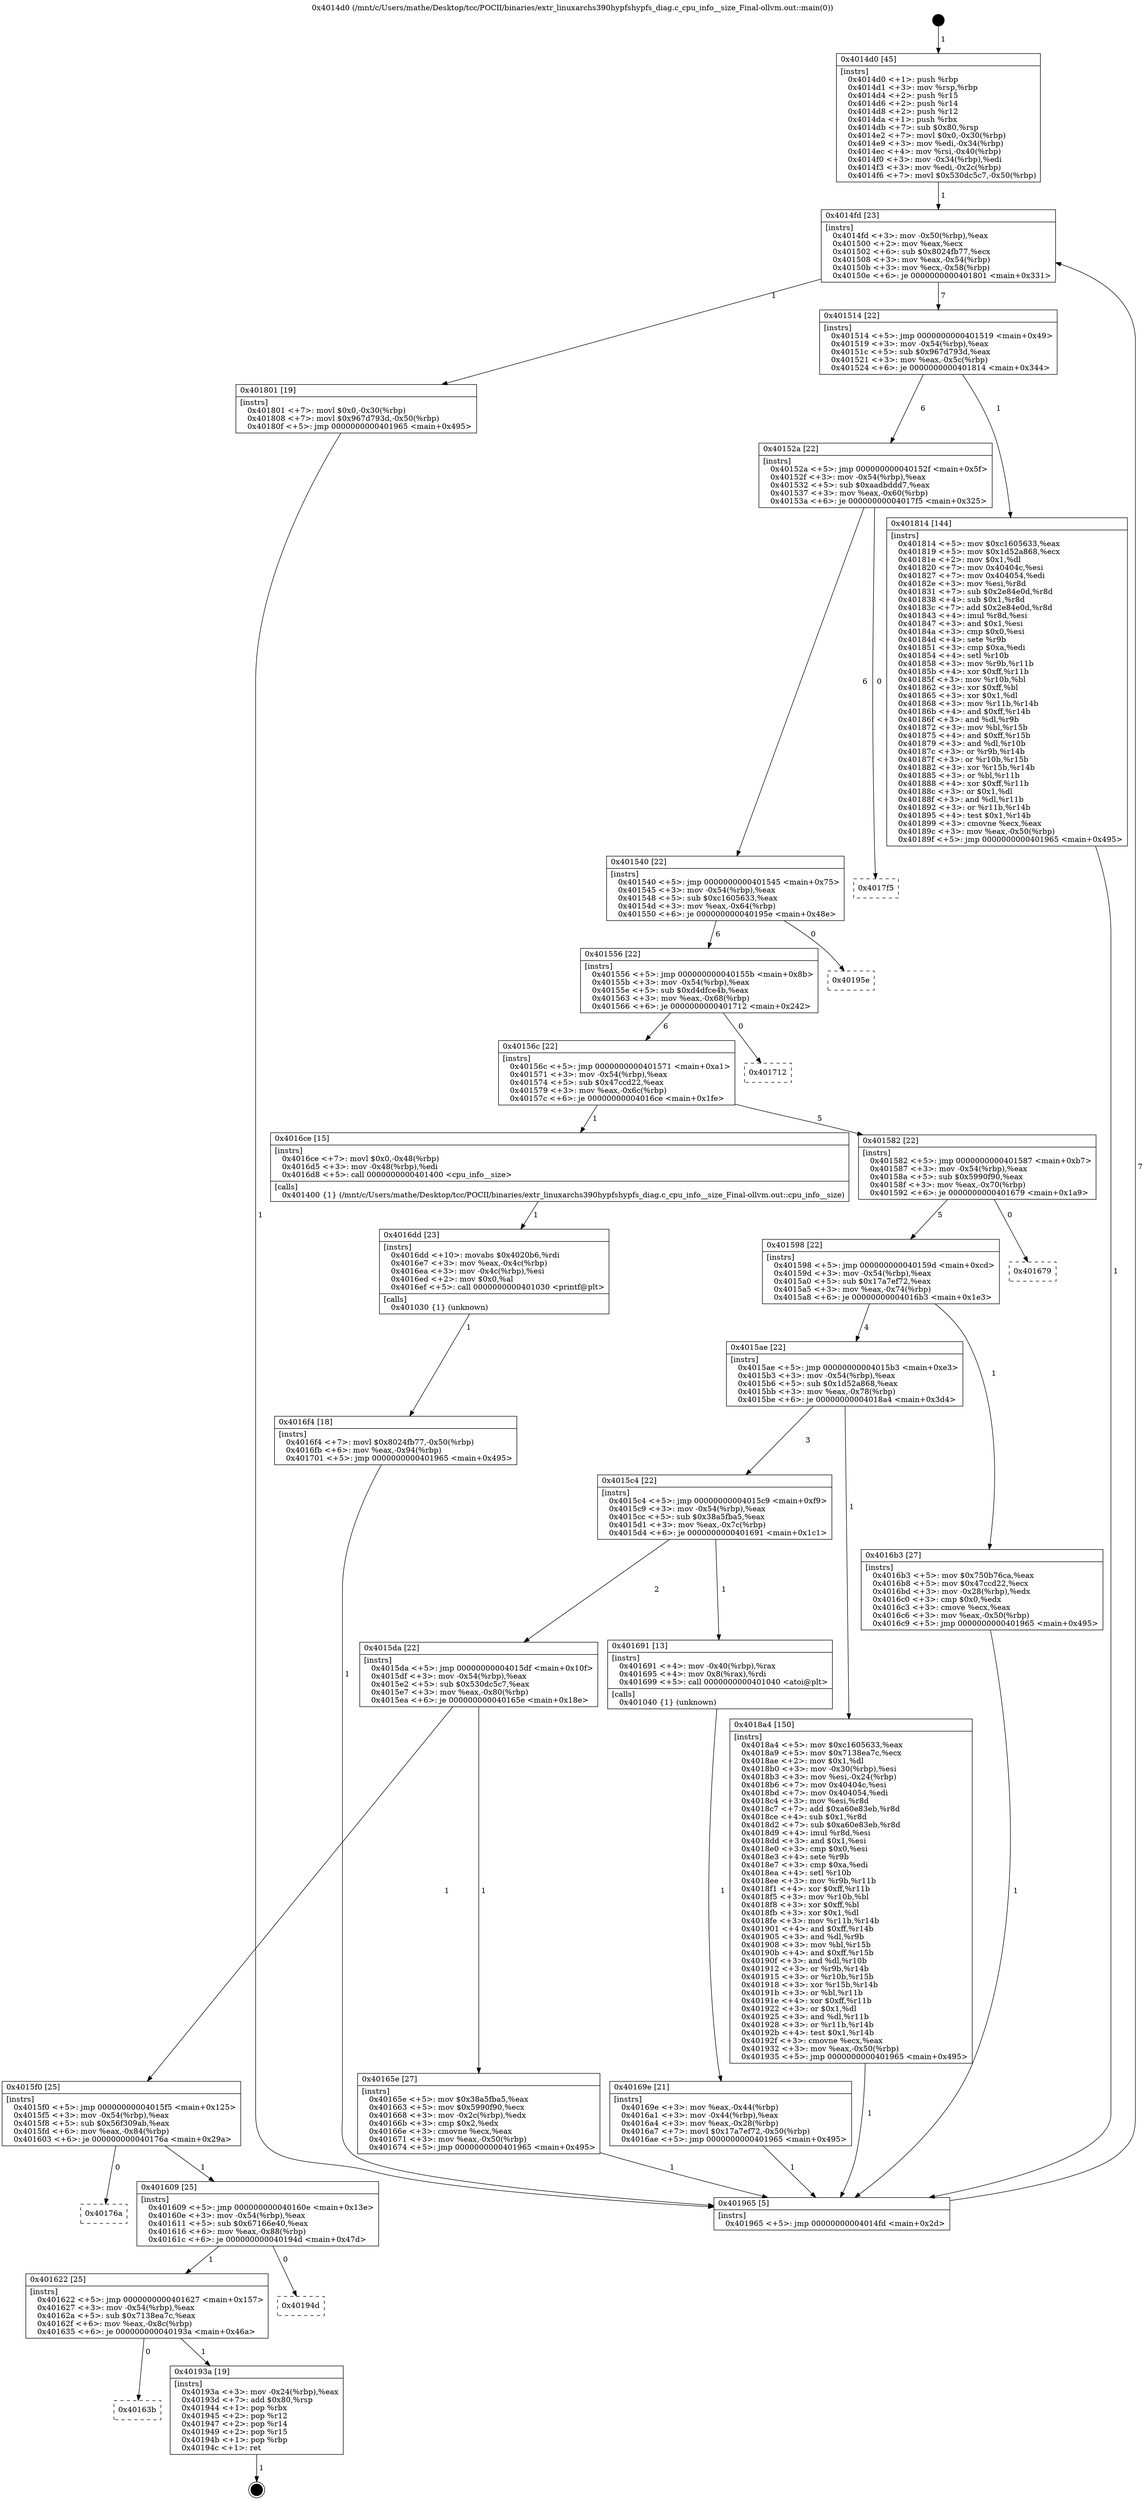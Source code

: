 digraph "0x4014d0" {
  label = "0x4014d0 (/mnt/c/Users/mathe/Desktop/tcc/POCII/binaries/extr_linuxarchs390hypfshypfs_diag.c_cpu_info__size_Final-ollvm.out::main(0))"
  labelloc = "t"
  node[shape=record]

  Entry [label="",width=0.3,height=0.3,shape=circle,fillcolor=black,style=filled]
  "0x4014fd" [label="{
     0x4014fd [23]\l
     | [instrs]\l
     &nbsp;&nbsp;0x4014fd \<+3\>: mov -0x50(%rbp),%eax\l
     &nbsp;&nbsp;0x401500 \<+2\>: mov %eax,%ecx\l
     &nbsp;&nbsp;0x401502 \<+6\>: sub $0x8024fb77,%ecx\l
     &nbsp;&nbsp;0x401508 \<+3\>: mov %eax,-0x54(%rbp)\l
     &nbsp;&nbsp;0x40150b \<+3\>: mov %ecx,-0x58(%rbp)\l
     &nbsp;&nbsp;0x40150e \<+6\>: je 0000000000401801 \<main+0x331\>\l
  }"]
  "0x401801" [label="{
     0x401801 [19]\l
     | [instrs]\l
     &nbsp;&nbsp;0x401801 \<+7\>: movl $0x0,-0x30(%rbp)\l
     &nbsp;&nbsp;0x401808 \<+7\>: movl $0x967d793d,-0x50(%rbp)\l
     &nbsp;&nbsp;0x40180f \<+5\>: jmp 0000000000401965 \<main+0x495\>\l
  }"]
  "0x401514" [label="{
     0x401514 [22]\l
     | [instrs]\l
     &nbsp;&nbsp;0x401514 \<+5\>: jmp 0000000000401519 \<main+0x49\>\l
     &nbsp;&nbsp;0x401519 \<+3\>: mov -0x54(%rbp),%eax\l
     &nbsp;&nbsp;0x40151c \<+5\>: sub $0x967d793d,%eax\l
     &nbsp;&nbsp;0x401521 \<+3\>: mov %eax,-0x5c(%rbp)\l
     &nbsp;&nbsp;0x401524 \<+6\>: je 0000000000401814 \<main+0x344\>\l
  }"]
  Exit [label="",width=0.3,height=0.3,shape=circle,fillcolor=black,style=filled,peripheries=2]
  "0x401814" [label="{
     0x401814 [144]\l
     | [instrs]\l
     &nbsp;&nbsp;0x401814 \<+5\>: mov $0xc1605633,%eax\l
     &nbsp;&nbsp;0x401819 \<+5\>: mov $0x1d52a868,%ecx\l
     &nbsp;&nbsp;0x40181e \<+2\>: mov $0x1,%dl\l
     &nbsp;&nbsp;0x401820 \<+7\>: mov 0x40404c,%esi\l
     &nbsp;&nbsp;0x401827 \<+7\>: mov 0x404054,%edi\l
     &nbsp;&nbsp;0x40182e \<+3\>: mov %esi,%r8d\l
     &nbsp;&nbsp;0x401831 \<+7\>: sub $0x2e84e0d,%r8d\l
     &nbsp;&nbsp;0x401838 \<+4\>: sub $0x1,%r8d\l
     &nbsp;&nbsp;0x40183c \<+7\>: add $0x2e84e0d,%r8d\l
     &nbsp;&nbsp;0x401843 \<+4\>: imul %r8d,%esi\l
     &nbsp;&nbsp;0x401847 \<+3\>: and $0x1,%esi\l
     &nbsp;&nbsp;0x40184a \<+3\>: cmp $0x0,%esi\l
     &nbsp;&nbsp;0x40184d \<+4\>: sete %r9b\l
     &nbsp;&nbsp;0x401851 \<+3\>: cmp $0xa,%edi\l
     &nbsp;&nbsp;0x401854 \<+4\>: setl %r10b\l
     &nbsp;&nbsp;0x401858 \<+3\>: mov %r9b,%r11b\l
     &nbsp;&nbsp;0x40185b \<+4\>: xor $0xff,%r11b\l
     &nbsp;&nbsp;0x40185f \<+3\>: mov %r10b,%bl\l
     &nbsp;&nbsp;0x401862 \<+3\>: xor $0xff,%bl\l
     &nbsp;&nbsp;0x401865 \<+3\>: xor $0x1,%dl\l
     &nbsp;&nbsp;0x401868 \<+3\>: mov %r11b,%r14b\l
     &nbsp;&nbsp;0x40186b \<+4\>: and $0xff,%r14b\l
     &nbsp;&nbsp;0x40186f \<+3\>: and %dl,%r9b\l
     &nbsp;&nbsp;0x401872 \<+3\>: mov %bl,%r15b\l
     &nbsp;&nbsp;0x401875 \<+4\>: and $0xff,%r15b\l
     &nbsp;&nbsp;0x401879 \<+3\>: and %dl,%r10b\l
     &nbsp;&nbsp;0x40187c \<+3\>: or %r9b,%r14b\l
     &nbsp;&nbsp;0x40187f \<+3\>: or %r10b,%r15b\l
     &nbsp;&nbsp;0x401882 \<+3\>: xor %r15b,%r14b\l
     &nbsp;&nbsp;0x401885 \<+3\>: or %bl,%r11b\l
     &nbsp;&nbsp;0x401888 \<+4\>: xor $0xff,%r11b\l
     &nbsp;&nbsp;0x40188c \<+3\>: or $0x1,%dl\l
     &nbsp;&nbsp;0x40188f \<+3\>: and %dl,%r11b\l
     &nbsp;&nbsp;0x401892 \<+3\>: or %r11b,%r14b\l
     &nbsp;&nbsp;0x401895 \<+4\>: test $0x1,%r14b\l
     &nbsp;&nbsp;0x401899 \<+3\>: cmovne %ecx,%eax\l
     &nbsp;&nbsp;0x40189c \<+3\>: mov %eax,-0x50(%rbp)\l
     &nbsp;&nbsp;0x40189f \<+5\>: jmp 0000000000401965 \<main+0x495\>\l
  }"]
  "0x40152a" [label="{
     0x40152a [22]\l
     | [instrs]\l
     &nbsp;&nbsp;0x40152a \<+5\>: jmp 000000000040152f \<main+0x5f\>\l
     &nbsp;&nbsp;0x40152f \<+3\>: mov -0x54(%rbp),%eax\l
     &nbsp;&nbsp;0x401532 \<+5\>: sub $0xaadbddd7,%eax\l
     &nbsp;&nbsp;0x401537 \<+3\>: mov %eax,-0x60(%rbp)\l
     &nbsp;&nbsp;0x40153a \<+6\>: je 00000000004017f5 \<main+0x325\>\l
  }"]
  "0x40163b" [label="{
     0x40163b\l
  }", style=dashed]
  "0x4017f5" [label="{
     0x4017f5\l
  }", style=dashed]
  "0x401540" [label="{
     0x401540 [22]\l
     | [instrs]\l
     &nbsp;&nbsp;0x401540 \<+5\>: jmp 0000000000401545 \<main+0x75\>\l
     &nbsp;&nbsp;0x401545 \<+3\>: mov -0x54(%rbp),%eax\l
     &nbsp;&nbsp;0x401548 \<+5\>: sub $0xc1605633,%eax\l
     &nbsp;&nbsp;0x40154d \<+3\>: mov %eax,-0x64(%rbp)\l
     &nbsp;&nbsp;0x401550 \<+6\>: je 000000000040195e \<main+0x48e\>\l
  }"]
  "0x40193a" [label="{
     0x40193a [19]\l
     | [instrs]\l
     &nbsp;&nbsp;0x40193a \<+3\>: mov -0x24(%rbp),%eax\l
     &nbsp;&nbsp;0x40193d \<+7\>: add $0x80,%rsp\l
     &nbsp;&nbsp;0x401944 \<+1\>: pop %rbx\l
     &nbsp;&nbsp;0x401945 \<+2\>: pop %r12\l
     &nbsp;&nbsp;0x401947 \<+2\>: pop %r14\l
     &nbsp;&nbsp;0x401949 \<+2\>: pop %r15\l
     &nbsp;&nbsp;0x40194b \<+1\>: pop %rbp\l
     &nbsp;&nbsp;0x40194c \<+1\>: ret\l
  }"]
  "0x40195e" [label="{
     0x40195e\l
  }", style=dashed]
  "0x401556" [label="{
     0x401556 [22]\l
     | [instrs]\l
     &nbsp;&nbsp;0x401556 \<+5\>: jmp 000000000040155b \<main+0x8b\>\l
     &nbsp;&nbsp;0x40155b \<+3\>: mov -0x54(%rbp),%eax\l
     &nbsp;&nbsp;0x40155e \<+5\>: sub $0xd4dfce4b,%eax\l
     &nbsp;&nbsp;0x401563 \<+3\>: mov %eax,-0x68(%rbp)\l
     &nbsp;&nbsp;0x401566 \<+6\>: je 0000000000401712 \<main+0x242\>\l
  }"]
  "0x401622" [label="{
     0x401622 [25]\l
     | [instrs]\l
     &nbsp;&nbsp;0x401622 \<+5\>: jmp 0000000000401627 \<main+0x157\>\l
     &nbsp;&nbsp;0x401627 \<+3\>: mov -0x54(%rbp),%eax\l
     &nbsp;&nbsp;0x40162a \<+5\>: sub $0x7138ea7c,%eax\l
     &nbsp;&nbsp;0x40162f \<+6\>: mov %eax,-0x8c(%rbp)\l
     &nbsp;&nbsp;0x401635 \<+6\>: je 000000000040193a \<main+0x46a\>\l
  }"]
  "0x401712" [label="{
     0x401712\l
  }", style=dashed]
  "0x40156c" [label="{
     0x40156c [22]\l
     | [instrs]\l
     &nbsp;&nbsp;0x40156c \<+5\>: jmp 0000000000401571 \<main+0xa1\>\l
     &nbsp;&nbsp;0x401571 \<+3\>: mov -0x54(%rbp),%eax\l
     &nbsp;&nbsp;0x401574 \<+5\>: sub $0x47ccd22,%eax\l
     &nbsp;&nbsp;0x401579 \<+3\>: mov %eax,-0x6c(%rbp)\l
     &nbsp;&nbsp;0x40157c \<+6\>: je 00000000004016ce \<main+0x1fe\>\l
  }"]
  "0x40194d" [label="{
     0x40194d\l
  }", style=dashed]
  "0x4016ce" [label="{
     0x4016ce [15]\l
     | [instrs]\l
     &nbsp;&nbsp;0x4016ce \<+7\>: movl $0x0,-0x48(%rbp)\l
     &nbsp;&nbsp;0x4016d5 \<+3\>: mov -0x48(%rbp),%edi\l
     &nbsp;&nbsp;0x4016d8 \<+5\>: call 0000000000401400 \<cpu_info__size\>\l
     | [calls]\l
     &nbsp;&nbsp;0x401400 \{1\} (/mnt/c/Users/mathe/Desktop/tcc/POCII/binaries/extr_linuxarchs390hypfshypfs_diag.c_cpu_info__size_Final-ollvm.out::cpu_info__size)\l
  }"]
  "0x401582" [label="{
     0x401582 [22]\l
     | [instrs]\l
     &nbsp;&nbsp;0x401582 \<+5\>: jmp 0000000000401587 \<main+0xb7\>\l
     &nbsp;&nbsp;0x401587 \<+3\>: mov -0x54(%rbp),%eax\l
     &nbsp;&nbsp;0x40158a \<+5\>: sub $0x5990f90,%eax\l
     &nbsp;&nbsp;0x40158f \<+3\>: mov %eax,-0x70(%rbp)\l
     &nbsp;&nbsp;0x401592 \<+6\>: je 0000000000401679 \<main+0x1a9\>\l
  }"]
  "0x401609" [label="{
     0x401609 [25]\l
     | [instrs]\l
     &nbsp;&nbsp;0x401609 \<+5\>: jmp 000000000040160e \<main+0x13e\>\l
     &nbsp;&nbsp;0x40160e \<+3\>: mov -0x54(%rbp),%eax\l
     &nbsp;&nbsp;0x401611 \<+5\>: sub $0x67166e40,%eax\l
     &nbsp;&nbsp;0x401616 \<+6\>: mov %eax,-0x88(%rbp)\l
     &nbsp;&nbsp;0x40161c \<+6\>: je 000000000040194d \<main+0x47d\>\l
  }"]
  "0x401679" [label="{
     0x401679\l
  }", style=dashed]
  "0x401598" [label="{
     0x401598 [22]\l
     | [instrs]\l
     &nbsp;&nbsp;0x401598 \<+5\>: jmp 000000000040159d \<main+0xcd\>\l
     &nbsp;&nbsp;0x40159d \<+3\>: mov -0x54(%rbp),%eax\l
     &nbsp;&nbsp;0x4015a0 \<+5\>: sub $0x17a7ef72,%eax\l
     &nbsp;&nbsp;0x4015a5 \<+3\>: mov %eax,-0x74(%rbp)\l
     &nbsp;&nbsp;0x4015a8 \<+6\>: je 00000000004016b3 \<main+0x1e3\>\l
  }"]
  "0x40176a" [label="{
     0x40176a\l
  }", style=dashed]
  "0x4016b3" [label="{
     0x4016b3 [27]\l
     | [instrs]\l
     &nbsp;&nbsp;0x4016b3 \<+5\>: mov $0x750b76ca,%eax\l
     &nbsp;&nbsp;0x4016b8 \<+5\>: mov $0x47ccd22,%ecx\l
     &nbsp;&nbsp;0x4016bd \<+3\>: mov -0x28(%rbp),%edx\l
     &nbsp;&nbsp;0x4016c0 \<+3\>: cmp $0x0,%edx\l
     &nbsp;&nbsp;0x4016c3 \<+3\>: cmove %ecx,%eax\l
     &nbsp;&nbsp;0x4016c6 \<+3\>: mov %eax,-0x50(%rbp)\l
     &nbsp;&nbsp;0x4016c9 \<+5\>: jmp 0000000000401965 \<main+0x495\>\l
  }"]
  "0x4015ae" [label="{
     0x4015ae [22]\l
     | [instrs]\l
     &nbsp;&nbsp;0x4015ae \<+5\>: jmp 00000000004015b3 \<main+0xe3\>\l
     &nbsp;&nbsp;0x4015b3 \<+3\>: mov -0x54(%rbp),%eax\l
     &nbsp;&nbsp;0x4015b6 \<+5\>: sub $0x1d52a868,%eax\l
     &nbsp;&nbsp;0x4015bb \<+3\>: mov %eax,-0x78(%rbp)\l
     &nbsp;&nbsp;0x4015be \<+6\>: je 00000000004018a4 \<main+0x3d4\>\l
  }"]
  "0x4016f4" [label="{
     0x4016f4 [18]\l
     | [instrs]\l
     &nbsp;&nbsp;0x4016f4 \<+7\>: movl $0x8024fb77,-0x50(%rbp)\l
     &nbsp;&nbsp;0x4016fb \<+6\>: mov %eax,-0x94(%rbp)\l
     &nbsp;&nbsp;0x401701 \<+5\>: jmp 0000000000401965 \<main+0x495\>\l
  }"]
  "0x4018a4" [label="{
     0x4018a4 [150]\l
     | [instrs]\l
     &nbsp;&nbsp;0x4018a4 \<+5\>: mov $0xc1605633,%eax\l
     &nbsp;&nbsp;0x4018a9 \<+5\>: mov $0x7138ea7c,%ecx\l
     &nbsp;&nbsp;0x4018ae \<+2\>: mov $0x1,%dl\l
     &nbsp;&nbsp;0x4018b0 \<+3\>: mov -0x30(%rbp),%esi\l
     &nbsp;&nbsp;0x4018b3 \<+3\>: mov %esi,-0x24(%rbp)\l
     &nbsp;&nbsp;0x4018b6 \<+7\>: mov 0x40404c,%esi\l
     &nbsp;&nbsp;0x4018bd \<+7\>: mov 0x404054,%edi\l
     &nbsp;&nbsp;0x4018c4 \<+3\>: mov %esi,%r8d\l
     &nbsp;&nbsp;0x4018c7 \<+7\>: add $0xa60e83eb,%r8d\l
     &nbsp;&nbsp;0x4018ce \<+4\>: sub $0x1,%r8d\l
     &nbsp;&nbsp;0x4018d2 \<+7\>: sub $0xa60e83eb,%r8d\l
     &nbsp;&nbsp;0x4018d9 \<+4\>: imul %r8d,%esi\l
     &nbsp;&nbsp;0x4018dd \<+3\>: and $0x1,%esi\l
     &nbsp;&nbsp;0x4018e0 \<+3\>: cmp $0x0,%esi\l
     &nbsp;&nbsp;0x4018e3 \<+4\>: sete %r9b\l
     &nbsp;&nbsp;0x4018e7 \<+3\>: cmp $0xa,%edi\l
     &nbsp;&nbsp;0x4018ea \<+4\>: setl %r10b\l
     &nbsp;&nbsp;0x4018ee \<+3\>: mov %r9b,%r11b\l
     &nbsp;&nbsp;0x4018f1 \<+4\>: xor $0xff,%r11b\l
     &nbsp;&nbsp;0x4018f5 \<+3\>: mov %r10b,%bl\l
     &nbsp;&nbsp;0x4018f8 \<+3\>: xor $0xff,%bl\l
     &nbsp;&nbsp;0x4018fb \<+3\>: xor $0x1,%dl\l
     &nbsp;&nbsp;0x4018fe \<+3\>: mov %r11b,%r14b\l
     &nbsp;&nbsp;0x401901 \<+4\>: and $0xff,%r14b\l
     &nbsp;&nbsp;0x401905 \<+3\>: and %dl,%r9b\l
     &nbsp;&nbsp;0x401908 \<+3\>: mov %bl,%r15b\l
     &nbsp;&nbsp;0x40190b \<+4\>: and $0xff,%r15b\l
     &nbsp;&nbsp;0x40190f \<+3\>: and %dl,%r10b\l
     &nbsp;&nbsp;0x401912 \<+3\>: or %r9b,%r14b\l
     &nbsp;&nbsp;0x401915 \<+3\>: or %r10b,%r15b\l
     &nbsp;&nbsp;0x401918 \<+3\>: xor %r15b,%r14b\l
     &nbsp;&nbsp;0x40191b \<+3\>: or %bl,%r11b\l
     &nbsp;&nbsp;0x40191e \<+4\>: xor $0xff,%r11b\l
     &nbsp;&nbsp;0x401922 \<+3\>: or $0x1,%dl\l
     &nbsp;&nbsp;0x401925 \<+3\>: and %dl,%r11b\l
     &nbsp;&nbsp;0x401928 \<+3\>: or %r11b,%r14b\l
     &nbsp;&nbsp;0x40192b \<+4\>: test $0x1,%r14b\l
     &nbsp;&nbsp;0x40192f \<+3\>: cmovne %ecx,%eax\l
     &nbsp;&nbsp;0x401932 \<+3\>: mov %eax,-0x50(%rbp)\l
     &nbsp;&nbsp;0x401935 \<+5\>: jmp 0000000000401965 \<main+0x495\>\l
  }"]
  "0x4015c4" [label="{
     0x4015c4 [22]\l
     | [instrs]\l
     &nbsp;&nbsp;0x4015c4 \<+5\>: jmp 00000000004015c9 \<main+0xf9\>\l
     &nbsp;&nbsp;0x4015c9 \<+3\>: mov -0x54(%rbp),%eax\l
     &nbsp;&nbsp;0x4015cc \<+5\>: sub $0x38a5fba5,%eax\l
     &nbsp;&nbsp;0x4015d1 \<+3\>: mov %eax,-0x7c(%rbp)\l
     &nbsp;&nbsp;0x4015d4 \<+6\>: je 0000000000401691 \<main+0x1c1\>\l
  }"]
  "0x4016dd" [label="{
     0x4016dd [23]\l
     | [instrs]\l
     &nbsp;&nbsp;0x4016dd \<+10\>: movabs $0x4020b6,%rdi\l
     &nbsp;&nbsp;0x4016e7 \<+3\>: mov %eax,-0x4c(%rbp)\l
     &nbsp;&nbsp;0x4016ea \<+3\>: mov -0x4c(%rbp),%esi\l
     &nbsp;&nbsp;0x4016ed \<+2\>: mov $0x0,%al\l
     &nbsp;&nbsp;0x4016ef \<+5\>: call 0000000000401030 \<printf@plt\>\l
     | [calls]\l
     &nbsp;&nbsp;0x401030 \{1\} (unknown)\l
  }"]
  "0x401691" [label="{
     0x401691 [13]\l
     | [instrs]\l
     &nbsp;&nbsp;0x401691 \<+4\>: mov -0x40(%rbp),%rax\l
     &nbsp;&nbsp;0x401695 \<+4\>: mov 0x8(%rax),%rdi\l
     &nbsp;&nbsp;0x401699 \<+5\>: call 0000000000401040 \<atoi@plt\>\l
     | [calls]\l
     &nbsp;&nbsp;0x401040 \{1\} (unknown)\l
  }"]
  "0x4015da" [label="{
     0x4015da [22]\l
     | [instrs]\l
     &nbsp;&nbsp;0x4015da \<+5\>: jmp 00000000004015df \<main+0x10f\>\l
     &nbsp;&nbsp;0x4015df \<+3\>: mov -0x54(%rbp),%eax\l
     &nbsp;&nbsp;0x4015e2 \<+5\>: sub $0x530dc5c7,%eax\l
     &nbsp;&nbsp;0x4015e7 \<+3\>: mov %eax,-0x80(%rbp)\l
     &nbsp;&nbsp;0x4015ea \<+6\>: je 000000000040165e \<main+0x18e\>\l
  }"]
  "0x40169e" [label="{
     0x40169e [21]\l
     | [instrs]\l
     &nbsp;&nbsp;0x40169e \<+3\>: mov %eax,-0x44(%rbp)\l
     &nbsp;&nbsp;0x4016a1 \<+3\>: mov -0x44(%rbp),%eax\l
     &nbsp;&nbsp;0x4016a4 \<+3\>: mov %eax,-0x28(%rbp)\l
     &nbsp;&nbsp;0x4016a7 \<+7\>: movl $0x17a7ef72,-0x50(%rbp)\l
     &nbsp;&nbsp;0x4016ae \<+5\>: jmp 0000000000401965 \<main+0x495\>\l
  }"]
  "0x40165e" [label="{
     0x40165e [27]\l
     | [instrs]\l
     &nbsp;&nbsp;0x40165e \<+5\>: mov $0x38a5fba5,%eax\l
     &nbsp;&nbsp;0x401663 \<+5\>: mov $0x5990f90,%ecx\l
     &nbsp;&nbsp;0x401668 \<+3\>: mov -0x2c(%rbp),%edx\l
     &nbsp;&nbsp;0x40166b \<+3\>: cmp $0x2,%edx\l
     &nbsp;&nbsp;0x40166e \<+3\>: cmovne %ecx,%eax\l
     &nbsp;&nbsp;0x401671 \<+3\>: mov %eax,-0x50(%rbp)\l
     &nbsp;&nbsp;0x401674 \<+5\>: jmp 0000000000401965 \<main+0x495\>\l
  }"]
  "0x4015f0" [label="{
     0x4015f0 [25]\l
     | [instrs]\l
     &nbsp;&nbsp;0x4015f0 \<+5\>: jmp 00000000004015f5 \<main+0x125\>\l
     &nbsp;&nbsp;0x4015f5 \<+3\>: mov -0x54(%rbp),%eax\l
     &nbsp;&nbsp;0x4015f8 \<+5\>: sub $0x56f309ab,%eax\l
     &nbsp;&nbsp;0x4015fd \<+6\>: mov %eax,-0x84(%rbp)\l
     &nbsp;&nbsp;0x401603 \<+6\>: je 000000000040176a \<main+0x29a\>\l
  }"]
  "0x401965" [label="{
     0x401965 [5]\l
     | [instrs]\l
     &nbsp;&nbsp;0x401965 \<+5\>: jmp 00000000004014fd \<main+0x2d\>\l
  }"]
  "0x4014d0" [label="{
     0x4014d0 [45]\l
     | [instrs]\l
     &nbsp;&nbsp;0x4014d0 \<+1\>: push %rbp\l
     &nbsp;&nbsp;0x4014d1 \<+3\>: mov %rsp,%rbp\l
     &nbsp;&nbsp;0x4014d4 \<+2\>: push %r15\l
     &nbsp;&nbsp;0x4014d6 \<+2\>: push %r14\l
     &nbsp;&nbsp;0x4014d8 \<+2\>: push %r12\l
     &nbsp;&nbsp;0x4014da \<+1\>: push %rbx\l
     &nbsp;&nbsp;0x4014db \<+7\>: sub $0x80,%rsp\l
     &nbsp;&nbsp;0x4014e2 \<+7\>: movl $0x0,-0x30(%rbp)\l
     &nbsp;&nbsp;0x4014e9 \<+3\>: mov %edi,-0x34(%rbp)\l
     &nbsp;&nbsp;0x4014ec \<+4\>: mov %rsi,-0x40(%rbp)\l
     &nbsp;&nbsp;0x4014f0 \<+3\>: mov -0x34(%rbp),%edi\l
     &nbsp;&nbsp;0x4014f3 \<+3\>: mov %edi,-0x2c(%rbp)\l
     &nbsp;&nbsp;0x4014f6 \<+7\>: movl $0x530dc5c7,-0x50(%rbp)\l
  }"]
  Entry -> "0x4014d0" [label=" 1"]
  "0x4014fd" -> "0x401801" [label=" 1"]
  "0x4014fd" -> "0x401514" [label=" 7"]
  "0x40193a" -> Exit [label=" 1"]
  "0x401514" -> "0x401814" [label=" 1"]
  "0x401514" -> "0x40152a" [label=" 6"]
  "0x401622" -> "0x40163b" [label=" 0"]
  "0x40152a" -> "0x4017f5" [label=" 0"]
  "0x40152a" -> "0x401540" [label=" 6"]
  "0x401622" -> "0x40193a" [label=" 1"]
  "0x401540" -> "0x40195e" [label=" 0"]
  "0x401540" -> "0x401556" [label=" 6"]
  "0x401609" -> "0x401622" [label=" 1"]
  "0x401556" -> "0x401712" [label=" 0"]
  "0x401556" -> "0x40156c" [label=" 6"]
  "0x401609" -> "0x40194d" [label=" 0"]
  "0x40156c" -> "0x4016ce" [label=" 1"]
  "0x40156c" -> "0x401582" [label=" 5"]
  "0x4015f0" -> "0x401609" [label=" 1"]
  "0x401582" -> "0x401679" [label=" 0"]
  "0x401582" -> "0x401598" [label=" 5"]
  "0x4015f0" -> "0x40176a" [label=" 0"]
  "0x401598" -> "0x4016b3" [label=" 1"]
  "0x401598" -> "0x4015ae" [label=" 4"]
  "0x4018a4" -> "0x401965" [label=" 1"]
  "0x4015ae" -> "0x4018a4" [label=" 1"]
  "0x4015ae" -> "0x4015c4" [label=" 3"]
  "0x401814" -> "0x401965" [label=" 1"]
  "0x4015c4" -> "0x401691" [label=" 1"]
  "0x4015c4" -> "0x4015da" [label=" 2"]
  "0x401801" -> "0x401965" [label=" 1"]
  "0x4015da" -> "0x40165e" [label=" 1"]
  "0x4015da" -> "0x4015f0" [label=" 1"]
  "0x40165e" -> "0x401965" [label=" 1"]
  "0x4014d0" -> "0x4014fd" [label=" 1"]
  "0x401965" -> "0x4014fd" [label=" 7"]
  "0x401691" -> "0x40169e" [label=" 1"]
  "0x40169e" -> "0x401965" [label=" 1"]
  "0x4016b3" -> "0x401965" [label=" 1"]
  "0x4016ce" -> "0x4016dd" [label=" 1"]
  "0x4016dd" -> "0x4016f4" [label=" 1"]
  "0x4016f4" -> "0x401965" [label=" 1"]
}
